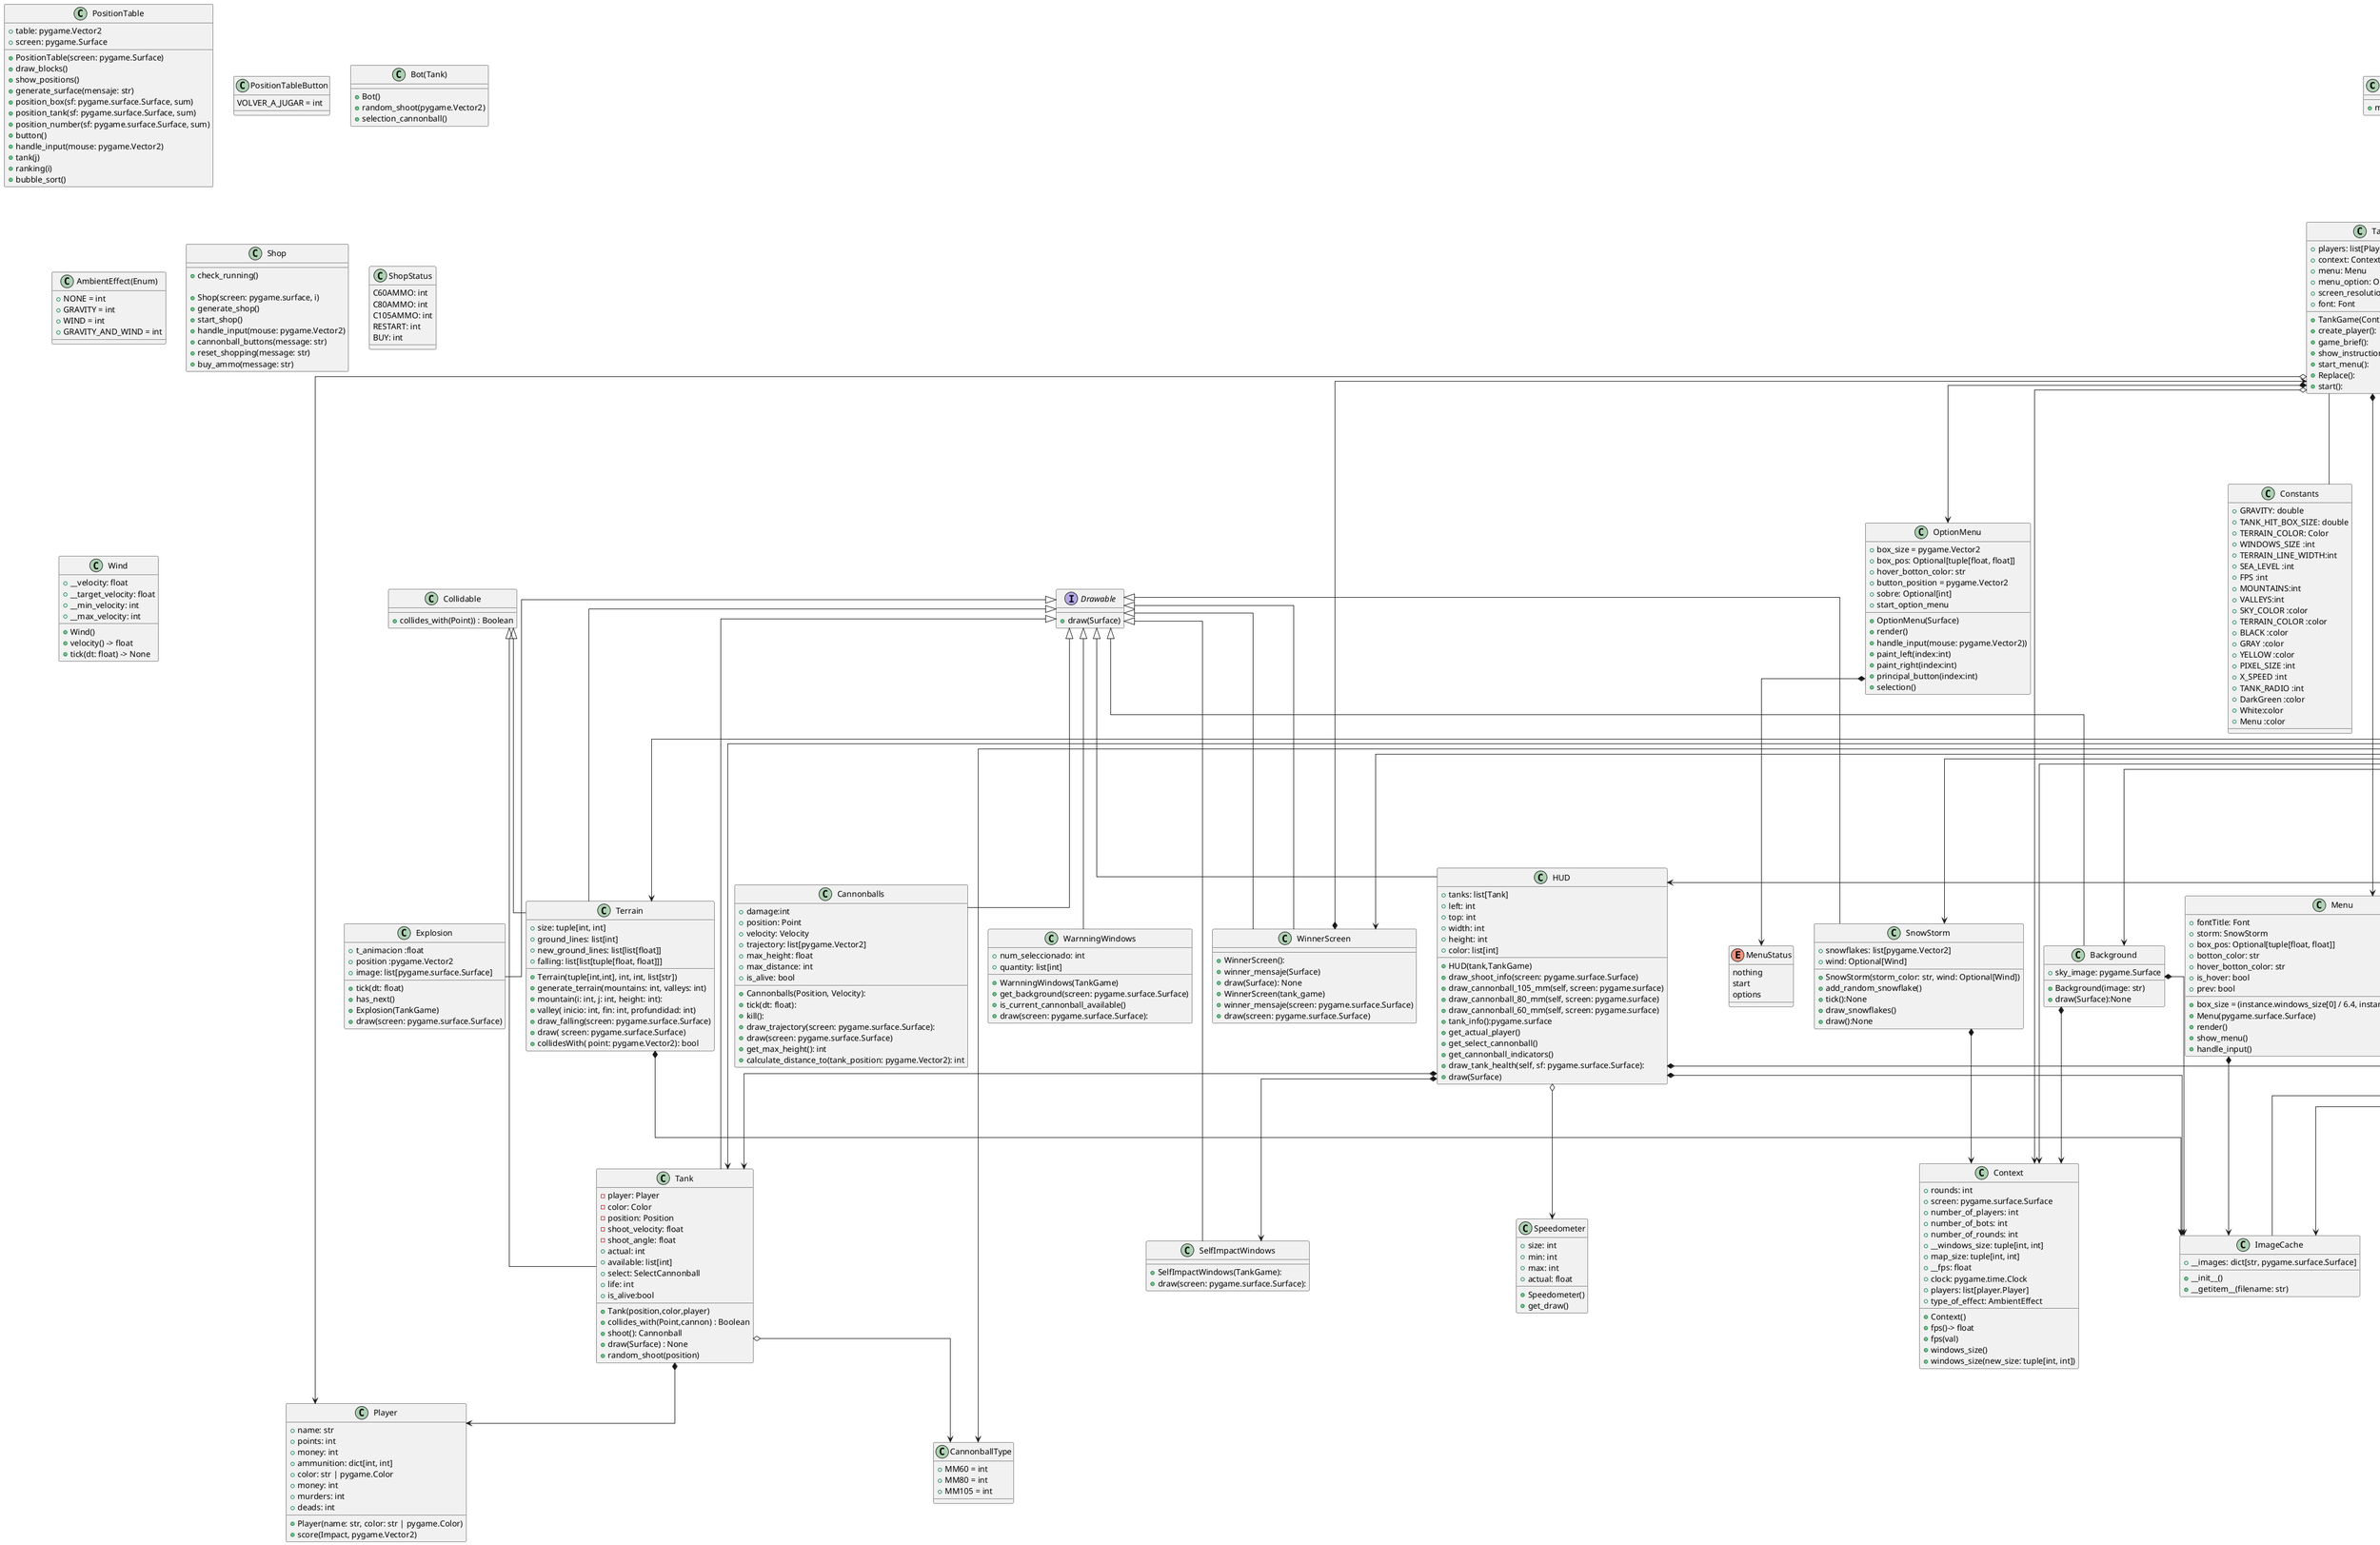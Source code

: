 @startuml

top to bottom direction
skinparam linetype ortho

class Main{
    +main()
}

class TankGame {
    + players: list[Player]
    + context: Context
    + menu: Menu
    + menu_option: OptionMenu
    + screen_resolution: list[tuple[int, int]]
    +font: Font

    + TankGame(Context):
    + create_player():
    + game_brief():
    + show_instructions(Surface):
    + start_menu():
    + Replace():
    + start():
}
class PositionTable{
    +table: pygame.Vector2
    +screen: pygame.Surface

    +PositionTable(screen: pygame.Surface)
    +draw_blocks()
    +show_positions()
    +generate_surface(mensaje: str)
    +position_box(sf: pygame.surface.Surface, sum)
    +position_tank(sf: pygame.surface.Surface, sum)
    +position_number(sf: pygame.surface.Surface, sum)
    +button()
    +handle_input(mouse: pygame.Vector2)
    +tank(j)
    +ranking(i)
    +bubble_sort()

}
class PositionTableButton{
    VOLVER_A_JUGAR = int
 }
class Cannonballs extends Drawable {
    + damage:int
    + position: Point
    + velocity: Velocity
    + trajectory: list[pygame.Vector2]
    + max_height: float
    + max_distance: int
    + is_alive: bool

    +Cannonballs(Position, Velocity):
    +tick(dt: float):
    +kill():
    +draw_trajectory(screen: pygame.surface.Surface):
    +draw(screen: pygame.surface.Surface)
    +get_max_height(): int
    +calculate_distance_to(tank_position: pygame.Vector2): int
}
class Cannonball105mm extends Cannonball{
    + damage: int
    + radius_damage: int
    + units_available: int
    +Cannonball105mm(position, velocity)
    +draw(Surface)
}
class Cannonball60mm extends Cannonball{
    +Cannonball60mm((position, velocity):
    + damage: int
    + radius_damage: int
    + units_available: int
    +draw(Surface)
}
 class Cannonball80mm extends Cannonball{
    +Cannonball80mm((position, velocity):
    + damage: int
    + radius_damage: int
    + units_available: int
    +draw(Surface)
}

interface Drawable {
    + draw(Surface)
}

class HUD extends Drawable{
    + tanks: list[Tank]
    + left: int
    + top: int
    + width: int
    + height: int
    + color: list[int]
 +HUD(tank,TankGame)
 +draw_shoot_info(screen: pygame.surface.Surface)
 +draw_cannonball_105_mm(self, screen: pygame.surface)
 +draw_cannonball_80_mm(self, screen: pygame.surface)
 +draw_cannonball_60_mm(self, screen: pygame.surface)
 +tank_info():pygame.surface
 +get_actual_player()
 +get_select_cannonball()
 +get_cannonball_indicators()
 +draw_tank_health(self, sf: pygame.surface.Surface):
 +draw(Surface)
 }

class WinnerScreen extends Drawable{
    +WinnerScreen():
    +winner_mensaje(Surface)
    +draw(Surface): None
}

class InGameMenu{
    +fontExit: Font
    +fontBack: Font
    +fontRestart: Font
    +storm: SnowStorm
    +box_size = pygame.Vector2
    +box_pos: Optional[tuple[float, float]]
    +botton_color1: str
    +botton_color2: str
    +botton_color3: str
    +hover_botton_color: str
    +button_reset_position = pygame.Vector2
    +sobre: Optional[int]

    +InGameMenu(screen: pygame.Surface, storm: SnowStorm)
    +tick(dt: float)
    +render()
    +handleInput(mouse: pygame.Vector2)
    +start_menu()
    +restart(Mensaje: str)

    + InGameMenu(Surface, SnowStorm):
    + tick(float):
    + render():
    + handle_input(Vector2):
    + start_menu(): int
    + restart(str):

}

class Terrain extends Drawable,Collidable {
    +size: tuple[int, int]
    +ground_lines: list[int]
    +new_ground_lines: list[list[float]]
    +falling: list[list[tuple[float, float]]]


    +Terrain(tuple[int,int], int, int, list[str])
    +generate_terrain(mountains: int, valleys: int)
    +mountain(i: int, j: int, height: int):
    +valley( inicio: int, fin: int, profundidad: int)
    +draw_falling(screen: pygame.surface.Surface)
    +draw( screen: pygame.surface.Surface)
    +collidesWith( point: pygame.Vector2): bool
}

class FileCache{
    +__getitem__(filename: str)
}

class AnimationCache extends FileCache{
    +__animations: dict[str, list[pygame.surface.Surface]
    +__init__()
    +__getitem__(filename: str)
}

class ImageCache extends FileCache{
    +__images: dict[str, pygame.surface.Surface]
    +__init__()
    +__getitem__(filename: str)
}

class FontCache extends FileCache{
    +__fonts: dict[tuple[str, int], pygame.font.Font]
    +__init__()
    +__getitem__(filename: str)
}

class AudioCache extends FileCache{
    +__audios: dict[str, pygame.mixer.Sound]
    +__init__()
    +__getitem__(filename: str)
}

class Speedometer{
    +size: int
    +min: int
    +max: int
    +actual: float
    +Speedometer()
    +get_draw()
}
class Collidable {
 +collides_with(Point)) : Boolean
}

class Background extends Drawable{
    +sky_image: pygame.Surface

    + Background(image: str)
    + draw(Surface):None

}
class Tank extends Collidable,Drawable  {
    - player: Player
    - color: Color
    - position: Position
    -shoot_velocity: float
    -shoot_angle: float
    +actual: int
    +available: list[int]
    +select: SelectCannonball
    +life: int
    +is_alive:bool

    +Tank(position,color,player)
    +collides_with(Point,cannon) : Boolean
    +shoot(): Cannonball
    +draw(Surface) : None
    +random_shoot(position)
}

class Player {
    +name: str
    +points: int
    +money: int
    +ammunition: dict[int, int]
    +color: str | pygame.Color
    +money: int
    +murders: int
    +deads: int

    +Player(name: str, color: str | pygame.Color)
    +score(Impact, pygame.Vector2)
}
class WinnerScreen extends Drawable
{
    +WinnerScreen(tank_game)
    +winner_mensaje(screen: pygame.surface.Surface)
    +draw(screen: pygame.surface.Surface)
}
class Impact
{
    +position: pygame.Vector2
    +impact_type: int

    +Impact(Position, ImpactType)
}
class inputs{
    +check_running()
    +run_until_exit(func)
}
class Constants {
    + GRAVITY: double
    + TANK_HIT_BOX_SIZE: double
    + TERRAIN_COLOR: Color
    + WINDOWS_SIZE :int
    + TERRAIN_LINE_WIDTH:int
    + SEA_LEVEL :int
    + FPS :int
    +MOUNTAINS:int
    +VALLEYS:int
    +SKY_COLOR :color
    +TERRAIN_COLOR :color
    +BLACK :color
    +GRAY :color
    +YELLOW :color
    +PIXEL_SIZE :int
    +X_SPEED :int
    +TANK_RADIO :int
    +DarkGreen :color
    +White:color
    +Menu :color
}
class ImpactType{
    +TERRAIN :int
    +BORDER :int
    +TANK :int
    +SUICIDIO int
}

class Explosion extends Drawable{
    +t_animacion :float
    +position :pygame.Vector2
    +image: list[pygame.surface.Surface]

    +tick(dt: float)
    +has_next()
    +Explosion(TankGame)
    +draw(screen: pygame.surface.Surface)
}



class CannonballType{
    +MM60 = int
    +MM80 = int
    +MM105 = int

}

class SelfImpactWindows extends Drawable {
    + SelfImpactWindows(TankGame):
    + draw(screen: pygame.surface.Surface):
}

class WarnningWindows extends Drawable {
    +num_seleccionado: int
    +quantity: list[int]

    +WarnningWindows(TankGame)
    +get_background(screen: pygame.surface.Surface)
    +is_current_cannonball_available()
    +draw(screen: pygame.surface.Surface):
}

class Map{
    +terrain_colors: list[str]
    +background_image: str
    +storm_color = str
    +chosen_biome: int
    +Map()
    +define_terrain_colors()
    +define_background_image()
    +define_storm_color()
}

class SnowStorm extends Drawable{
    +snowflakes: list[pygame.Vector2]
    +wind: Optional[Wind]

    +SnowStorm(storm_color: str, wind: Optional[Wind])
    +add_random_snowflake()
    +tick():None
    +draw_snowflakes()
    +draw():None
}

class Menu{
   +fontTitle: Font
   +storm: SnowStorm
   +box_size = (instance.windows_size[0] / 6.4, instance.windows_size[1] / 7.2)
   +box_pos: Optional[tuple[float, float]]
   +botton_color: str
   +hover_botton_color: str
   +is_hover: bool
   +prev: bool

    +Menu(pygame.surface.Surface)
    +render()
    +show_menu()
    +handle_input()

}
enum MenuStatus {
    nothing
    start 
    options
}

class ExitRequested extends Exception{

}
class RestartRequested extends Exception{

}

class OptionMenu{
    +box_size = pygame.Vector2
    +box_pos: Optional[tuple[float, float]]
    +hover_botton_color: str
    +button_position = pygame.Vector2
    +sobre: Optional[int]
    +OptionMenu(Surface)
    +render()
    +start_option_menu
    +handle_input(mouse: pygame.Vector2))
    +paint_left(index:int)
    +paint_right(index:int)
    +principal_button(index:int)
    +selection()

}

class Bot(Tank)
{
    +Bot()
    +random_shoot(pygame.Vector2)
    +selection_cannonball()
}
class Context {
    +rounds: int
    +screen: pygame.surface.Surface
    +number_of_players: int
    +number_of_bots: int
    +number_of_rounds: int
    +__windows_size: tuple[int, int]
    +map_size: tuple[int, int]
    +__fps: float
    +clock: pygame.time.Clock
    +players: list[player.Player]
    +type_of_effect: AmbientEffect

    +Context()
    +fps()-> float
    +fps(val)
    +windows_size()
    +windows_size(new_size: tuple[int, int])


}
class AmbientEffect(Enum){
    +NONE = int
    +GRAVITY = int
    +WIND = int
    +GRAVITY_AND_WIND = int
}





class Round{
    +tanks: list[Tank]
    +context: Context
    +players: list[Player]
    +turns_queue: list[int]
    +actual_player: int
    +cannonball: Optional[Cannonball]
    +tanks_alive: int
    +wind: Optional[Wind]

    +Round()
    +create_turns()
    +create_tanks()
    +generate_tanks_positions()
    +find_tank()
    +draw_cannonball_indicator(sf: pygame.surface.Surface)
    +render()
    +process_input()
    +process_in_game_menu()
    +process_cannonball_trajectory()
    +get_current_tank()
    +calculate_distance(tank: Tank)
    +wait_release_space()
    +cannonball_travel()
    +wait_on_space()
    +check_last_state()
    +terrain_destruction()
    +display_explotion()
    +display_fire
    +next_turn()
    +start()
}


enum InGameMenuStatus {
    EXIT
    CONTINUE
    RESTART
}

class Inputs {
    +check_running()
}

class Shop {
    +check_running()

    +Shop(screen: pygame.surface, i)
    +generate_shop()
    +start_shop()
    +handle_input(mouse: pygame.Vector2)
    +cannonball_buttons(message: str)
    +reset_shopping(message: str)
    +buy_ammo(message: str)

}

class ShopStatus{
    C60AMMO: int
    C80AMMO: int
    C105AMMO: int
    RESTART: int
    BUY: int
}
class Wind{
    +__velocity: float
    +__target_velocity: float
    +__min_velocity: int
    +__max_velocity: int

    +Wind()
    +velocity() -> float
    +tick(dt: float) -> None
}



Inputs -- TankGame
Inputs -- Round
TankGame -- Constants
TankGame o--> Player
TankGame o--> Context
TankGame *--> Menu
TankGame *--> OptionMenu
TankGame -- Round
TankGame -- ExitRequested
TankGame -- AudioCache
TankGame -- SoundCache
TankGame -- FontCache

Main *--> TankGame
WinnerScreen *--> TankGame
InGameMenu o--> TankGame
InGameMenu *--> InGameMenuStatus
Round *--> Tank
Round *--> Context
Round o--> Cannonball
Round o--> CannonballType
Round *--> ExitRequested
Round *--> RestartRequested
Round *--> Terrain
Round o--> Background
Round o--> Impact
Round *--> Map
Round *--> HUD
Round *--> ImpactType
Round *--> InGameMenu
Round *--> InGameMenuStatus
Round *--> SnowStorm
Round *--> AudioCache
Round *--> FontCache
Round *--> AnimationCache
Round o--> WarningWindows
Round o--> WinnerScreen
Round -- inputs
Background *--> Context
Background *--> ImageCache
Terrain *--> ImageCache
Menu *--> ImageCache
Menu *--> FontCache
HUD *--> FontCache
HUD *--> ImageCache
SnowStorm *--> Context
InGameMenu *--> ImageCache
InGameMenu *--> AudioCache
InGameMenu *--> FontCache
Tank *--> Player
Tank o--> CannonballType
HUD *--> Tank
HUD o--> Speedometer
HUD *--> SelfImpactWindows
Impact *--> ImpactType
OptionMenu *-->MenuStatus

@enduml
